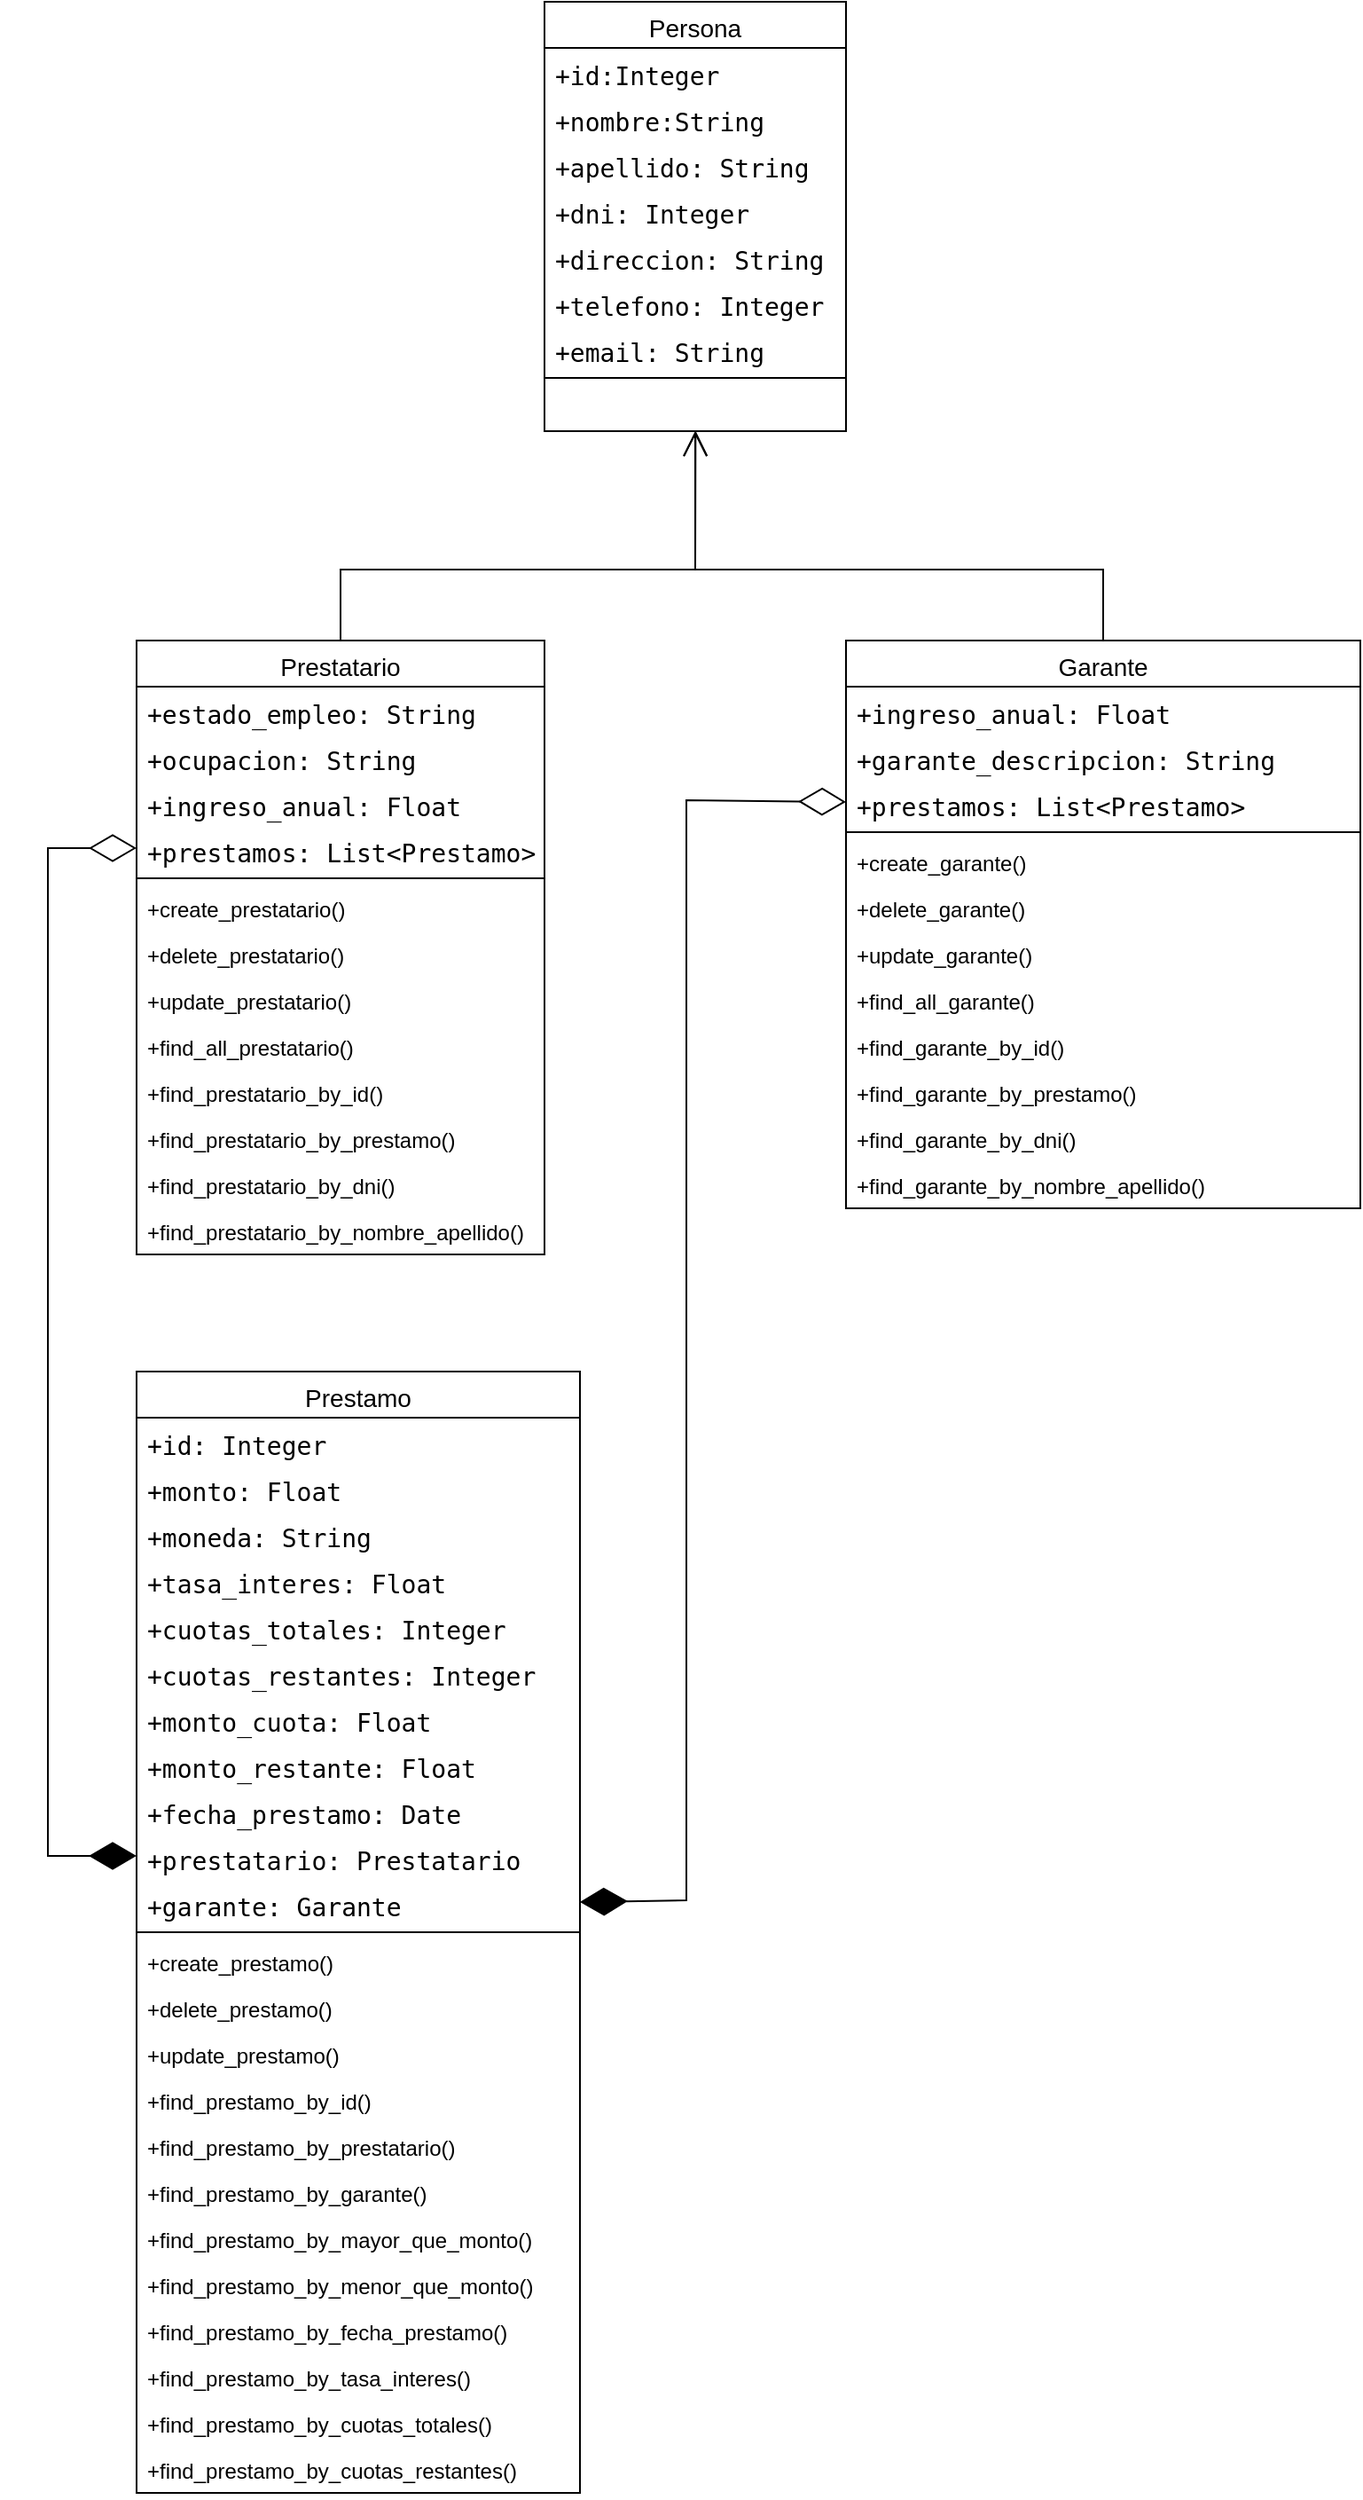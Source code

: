 <mxfile version="28.2.8">
  <diagram name="Página-1" id="eq5O2benbYsJIyQ5bTPj">
    <mxGraphModel dx="1426" dy="651" grid="1" gridSize="10" guides="1" tooltips="1" connect="1" arrows="1" fold="1" page="1" pageScale="1" pageWidth="827" pageHeight="1169" math="0" shadow="0">
      <root>
        <mxCell id="0" />
        <mxCell id="1" parent="0" />
        <mxCell id="gK1rPD-nus3bmqE_rHHB-1" value="&lt;span style=&quot;font-size: 14px; font-weight: 400;&quot;&gt;Persona&lt;/span&gt;" style="swimlane;fontStyle=1;align=center;verticalAlign=top;childLayout=stackLayout;horizontal=1;startSize=26;horizontalStack=0;resizeParent=1;resizeParentMax=0;resizeLast=0;collapsible=1;marginBottom=0;whiteSpace=wrap;html=1;" parent="1" vertex="1">
          <mxGeometry x="770" y="460" width="170" height="242" as="geometry" />
        </mxCell>
        <mxCell id="gK1rPD-nus3bmqE_rHHB-2" value="&lt;div style=&quot;font-family: &amp;quot;Droid Sans Mono&amp;quot;, &amp;quot;monospace&amp;quot;, monospace; font-size: 14px; line-height: 19px; white-space: pre;&quot;&gt;&lt;span&gt;&lt;font style=&quot;color: light-dark(rgb(0, 0, 0), rgb(255, 255, 255));&quot;&gt;+id:Integer&lt;/font&gt;&lt;/span&gt;&lt;/div&gt;" style="text;strokeColor=none;fillColor=none;align=left;verticalAlign=top;spacingLeft=4;spacingRight=4;overflow=hidden;rotatable=0;points=[[0,0.5],[1,0.5]];portConstraint=eastwest;whiteSpace=wrap;html=1;" parent="gK1rPD-nus3bmqE_rHHB-1" vertex="1">
          <mxGeometry y="26" width="170" height="26" as="geometry" />
        </mxCell>
        <mxCell id="gK1rPD-nus3bmqE_rHHB-3" value="&lt;div style=&quot;font-family: &amp;quot;Droid Sans Mono&amp;quot;, &amp;quot;monospace&amp;quot;, monospace; font-size: 14px; line-height: 19px; white-space: pre;&quot;&gt;&lt;span&gt;&lt;font style=&quot;color: light-dark(rgb(0, 0, 0), rgb(255, 255, 255));&quot;&gt;+nombre:String&lt;/font&gt;&lt;/span&gt;&lt;/div&gt;" style="text;strokeColor=none;fillColor=none;align=left;verticalAlign=top;spacingLeft=4;spacingRight=4;overflow=hidden;rotatable=0;points=[[0,0.5],[1,0.5]];portConstraint=eastwest;whiteSpace=wrap;html=1;" parent="gK1rPD-nus3bmqE_rHHB-1" vertex="1">
          <mxGeometry y="52" width="170" height="26" as="geometry" />
        </mxCell>
        <mxCell id="gK1rPD-nus3bmqE_rHHB-4" value="&lt;div style=&quot;font-family: &amp;quot;Droid Sans Mono&amp;quot;, &amp;quot;monospace&amp;quot;, monospace; font-size: 14px; line-height: 19px; white-space: pre;&quot;&gt;&lt;span&gt;&lt;font style=&quot;color: light-dark(rgb(0, 0, 0), rgb(255, 255, 255));&quot;&gt;+apellido: String&lt;/font&gt;&lt;/span&gt;&lt;/div&gt;" style="text;strokeColor=none;fillColor=none;align=left;verticalAlign=top;spacingLeft=4;spacingRight=4;overflow=hidden;rotatable=0;points=[[0,0.5],[1,0.5]];portConstraint=eastwest;whiteSpace=wrap;html=1;" parent="gK1rPD-nus3bmqE_rHHB-1" vertex="1">
          <mxGeometry y="78" width="170" height="26" as="geometry" />
        </mxCell>
        <mxCell id="gK1rPD-nus3bmqE_rHHB-5" value="&lt;div style=&quot;font-family: &amp;quot;Droid Sans Mono&amp;quot;, &amp;quot;monospace&amp;quot;, monospace; font-size: 14px; line-height: 19px; white-space: pre;&quot;&gt;&lt;span&gt;&lt;font style=&quot;color: light-dark(rgb(0, 0, 0), rgb(255, 255, 255));&quot;&gt;+dni: Integer&lt;/font&gt;&lt;/span&gt;&lt;/div&gt;" style="text;strokeColor=none;fillColor=none;align=left;verticalAlign=top;spacingLeft=4;spacingRight=4;overflow=hidden;rotatable=0;points=[[0,0.5],[1,0.5]];portConstraint=eastwest;whiteSpace=wrap;html=1;" parent="gK1rPD-nus3bmqE_rHHB-1" vertex="1">
          <mxGeometry y="104" width="170" height="26" as="geometry" />
        </mxCell>
        <mxCell id="gK1rPD-nus3bmqE_rHHB-6" value="&lt;div style=&quot;font-family: &amp;quot;Droid Sans Mono&amp;quot;, &amp;quot;monospace&amp;quot;, monospace; font-size: 14px; line-height: 19px; white-space: pre;&quot;&gt;&lt;span&gt;&lt;font style=&quot;color: light-dark(rgb(0, 0, 0), rgb(255, 255, 255));&quot;&gt;+direccion: String&lt;/font&gt;&lt;/span&gt;&lt;/div&gt;" style="text;strokeColor=none;fillColor=none;align=left;verticalAlign=top;spacingLeft=4;spacingRight=4;overflow=hidden;rotatable=0;points=[[0,0.5],[1,0.5]];portConstraint=eastwest;whiteSpace=wrap;html=1;" parent="gK1rPD-nus3bmqE_rHHB-1" vertex="1">
          <mxGeometry y="130" width="170" height="26" as="geometry" />
        </mxCell>
        <mxCell id="gK1rPD-nus3bmqE_rHHB-7" value="&lt;div style=&quot;font-family: &amp;quot;Droid Sans Mono&amp;quot;, &amp;quot;monospace&amp;quot;, monospace; font-size: 14px; line-height: 19px; white-space: pre;&quot;&gt;&lt;span&gt;&lt;font style=&quot;color: light-dark(rgb(0, 0, 0), rgb(255, 255, 255));&quot;&gt;+telefono: Integer&lt;/font&gt;&lt;/span&gt;&lt;/div&gt;" style="text;strokeColor=none;fillColor=none;align=left;verticalAlign=top;spacingLeft=4;spacingRight=4;overflow=hidden;rotatable=0;points=[[0,0.5],[1,0.5]];portConstraint=eastwest;whiteSpace=wrap;html=1;" parent="gK1rPD-nus3bmqE_rHHB-1" vertex="1">
          <mxGeometry y="156" width="170" height="26" as="geometry" />
        </mxCell>
        <mxCell id="gK1rPD-nus3bmqE_rHHB-8" value="&lt;div style=&quot;font-family: &amp;quot;Droid Sans Mono&amp;quot;, &amp;quot;monospace&amp;quot;, monospace; font-size: 14px; line-height: 19px; white-space: pre;&quot;&gt;&lt;span&gt;&lt;font style=&quot;color: light-dark(rgb(0, 0, 0), rgb(255, 255, 255));&quot;&gt;+email: String&lt;/font&gt;&lt;/span&gt;&lt;/div&gt;" style="text;strokeColor=none;fillColor=none;align=left;verticalAlign=top;spacingLeft=4;spacingRight=4;overflow=hidden;rotatable=0;points=[[0,0.5],[1,0.5]];portConstraint=eastwest;whiteSpace=wrap;html=1;" parent="gK1rPD-nus3bmqE_rHHB-1" vertex="1">
          <mxGeometry y="182" width="170" height="26" as="geometry" />
        </mxCell>
        <mxCell id="gK1rPD-nus3bmqE_rHHB-9" value="" style="line;strokeWidth=1;fillColor=none;align=left;verticalAlign=middle;spacingTop=-1;spacingLeft=3;spacingRight=3;rotatable=0;labelPosition=right;points=[];portConstraint=eastwest;strokeColor=inherit;" parent="gK1rPD-nus3bmqE_rHHB-1" vertex="1">
          <mxGeometry y="208" width="170" height="8" as="geometry" />
        </mxCell>
        <mxCell id="gK1rPD-nus3bmqE_rHHB-10" value="&amp;nbsp;" style="text;strokeColor=none;fillColor=none;align=left;verticalAlign=top;spacingLeft=4;spacingRight=4;overflow=hidden;rotatable=0;points=[[0,0.5],[1,0.5]];portConstraint=eastwest;whiteSpace=wrap;html=1;" parent="gK1rPD-nus3bmqE_rHHB-1" vertex="1">
          <mxGeometry y="216" width="170" height="26" as="geometry" />
        </mxCell>
        <mxCell id="gK1rPD-nus3bmqE_rHHB-11" value="&lt;span style=&quot;font-size: 14px; font-weight: 400;&quot;&gt;Garante&lt;/span&gt;" style="swimlane;fontStyle=1;align=center;verticalAlign=top;childLayout=stackLayout;horizontal=1;startSize=26;horizontalStack=0;resizeParent=1;resizeParentMax=0;resizeLast=0;collapsible=1;marginBottom=0;whiteSpace=wrap;html=1;" parent="1" vertex="1">
          <mxGeometry x="940" y="820" width="290" height="320" as="geometry" />
        </mxCell>
        <mxCell id="gK1rPD-nus3bmqE_rHHB-13" value="&lt;div style=&quot;font-family: &amp;quot;Droid Sans Mono&amp;quot;, &amp;quot;monospace&amp;quot;, monospace; font-size: 14px; line-height: 19px; white-space: pre;&quot;&gt;&lt;span&gt;&lt;font style=&quot;color: light-dark(rgb(0, 0, 0), rgb(255, 255, 255));&quot;&gt;+ingreso_anual: Float&lt;/font&gt;&lt;/span&gt;&lt;/div&gt;" style="text;strokeColor=none;fillColor=none;align=left;verticalAlign=top;spacingLeft=4;spacingRight=4;overflow=hidden;rotatable=0;points=[[0,0.5],[1,0.5]];portConstraint=eastwest;whiteSpace=wrap;html=1;" parent="gK1rPD-nus3bmqE_rHHB-11" vertex="1">
          <mxGeometry y="26" width="290" height="26" as="geometry" />
        </mxCell>
        <mxCell id="gK1rPD-nus3bmqE_rHHB-14" value="&lt;div style=&quot;font-family: &amp;quot;Droid Sans Mono&amp;quot;, &amp;quot;monospace&amp;quot;, monospace; font-size: 14px; line-height: 19px; white-space: pre;&quot;&gt;&lt;span&gt;&lt;font style=&quot;color: light-dark(rgb(0, 0, 0), rgb(255, 255, 255));&quot;&gt;+garante_descripcion: String&lt;/font&gt;&lt;/span&gt;&lt;/div&gt;" style="text;strokeColor=none;fillColor=none;align=left;verticalAlign=top;spacingLeft=4;spacingRight=4;overflow=hidden;rotatable=0;points=[[0,0.5],[1,0.5]];portConstraint=eastwest;whiteSpace=wrap;html=1;" parent="gK1rPD-nus3bmqE_rHHB-11" vertex="1">
          <mxGeometry y="52" width="290" height="26" as="geometry" />
        </mxCell>
        <mxCell id="gK1rPD-nus3bmqE_rHHB-16" value="&lt;div style=&quot;font-family: &amp;quot;Droid Sans Mono&amp;quot;, &amp;quot;monospace&amp;quot;, monospace; font-size: 14px; line-height: 19px; white-space: pre;&quot;&gt;&lt;span&gt;&lt;font style=&quot;color: light-dark(rgb(0, 0, 0), rgb(255, 255, 255));&quot;&gt;+prestamos: List&amp;lt;Prestamo&amp;gt;&lt;/font&gt;&lt;/span&gt;&lt;/div&gt;" style="text;strokeColor=none;fillColor=none;align=left;verticalAlign=top;spacingLeft=4;spacingRight=4;overflow=hidden;rotatable=0;points=[[0,0.5],[1,0.5]];portConstraint=eastwest;whiteSpace=wrap;html=1;" parent="gK1rPD-nus3bmqE_rHHB-11" vertex="1">
          <mxGeometry y="78" width="290" height="26" as="geometry" />
        </mxCell>
        <mxCell id="gK1rPD-nus3bmqE_rHHB-17" value="" style="line;strokeWidth=1;fillColor=none;align=left;verticalAlign=middle;spacingTop=-1;spacingLeft=3;spacingRight=3;rotatable=0;labelPosition=right;points=[];portConstraint=eastwest;strokeColor=inherit;" parent="gK1rPD-nus3bmqE_rHHB-11" vertex="1">
          <mxGeometry y="104" width="290" height="8" as="geometry" />
        </mxCell>
        <mxCell id="gK1rPD-nus3bmqE_rHHB-18" value="+create_garante()&lt;span style=&quot;color: rgba(0, 0, 0, 0); font-family: monospace; font-size: 0px; text-wrap-mode: nowrap;&quot;&gt;%3CmxGraphModel%3E%3Croot%3E%3CmxCell%20id%3D%220%22%2F%3E%3CmxCell%20id%3D%221%22%20parent%3D%220%22%2F%3E%3CmxCell%20id%3D%222%22%20value%3D%22%2B%20method(type)%3A%20type%22%20style%3D%22text%3BstrokeColor%3Dnone%3BfillColor%3Dnone%3Balign%3Dleft%3BverticalAlign%3Dtop%3BspacingLeft%3D4%3BspacingRight%3D4%3Boverflow%3Dhidden%3Brotatable%3D0%3Bpoints%3D%5B%5B0%2C0.5%5D%2C%5B1%2C0.5%5D%5D%3BportConstraint%3Deastwest%3BwhiteSpace%3Dwrap%3Bhtml%3D1%3B%22%20vertex%3D%221%22%20parent%3D%221%22%3E%3CmxGeometry%20x%3D%22400%22%20y%3D%22362%22%20width%3D%22160%22%20height%3D%2226%22%20as%3D%22geometry%22%2F%3E%3C%2FmxCell%3E%3C%2Froot%3E%3C%2FmxGraphModel%3E&lt;/span&gt;" style="text;strokeColor=none;fillColor=none;align=left;verticalAlign=top;spacingLeft=4;spacingRight=4;overflow=hidden;rotatable=0;points=[[0,0.5],[1,0.5]];portConstraint=eastwest;whiteSpace=wrap;html=1;" parent="gK1rPD-nus3bmqE_rHHB-11" vertex="1">
          <mxGeometry y="112" width="290" height="26" as="geometry" />
        </mxCell>
        <mxCell id="gK1rPD-nus3bmqE_rHHB-19" value="+delete_garante()" style="text;strokeColor=none;fillColor=none;align=left;verticalAlign=top;spacingLeft=4;spacingRight=4;overflow=hidden;rotatable=0;points=[[0,0.5],[1,0.5]];portConstraint=eastwest;whiteSpace=wrap;html=1;" parent="gK1rPD-nus3bmqE_rHHB-11" vertex="1">
          <mxGeometry y="138" width="290" height="26" as="geometry" />
        </mxCell>
        <mxCell id="gK1rPD-nus3bmqE_rHHB-20" value="+update_garante()" style="text;strokeColor=none;fillColor=none;align=left;verticalAlign=top;spacingLeft=4;spacingRight=4;overflow=hidden;rotatable=0;points=[[0,0.5],[1,0.5]];portConstraint=eastwest;whiteSpace=wrap;html=1;" parent="gK1rPD-nus3bmqE_rHHB-11" vertex="1">
          <mxGeometry y="164" width="290" height="26" as="geometry" />
        </mxCell>
        <mxCell id="gK1rPD-nus3bmqE_rHHB-21" value="+find_all_garante()" style="text;strokeColor=none;fillColor=none;align=left;verticalAlign=top;spacingLeft=4;spacingRight=4;overflow=hidden;rotatable=0;points=[[0,0.5],[1,0.5]];portConstraint=eastwest;whiteSpace=wrap;html=1;" parent="gK1rPD-nus3bmqE_rHHB-11" vertex="1">
          <mxGeometry y="190" width="290" height="26" as="geometry" />
        </mxCell>
        <mxCell id="gK1rPD-nus3bmqE_rHHB-22" value="+find_garante_by_id()" style="text;strokeColor=none;fillColor=none;align=left;verticalAlign=top;spacingLeft=4;spacingRight=4;overflow=hidden;rotatable=0;points=[[0,0.5],[1,0.5]];portConstraint=eastwest;whiteSpace=wrap;html=1;" parent="gK1rPD-nus3bmqE_rHHB-11" vertex="1">
          <mxGeometry y="216" width="290" height="26" as="geometry" />
        </mxCell>
        <mxCell id="gK1rPD-nus3bmqE_rHHB-23" value="+find_garante_by_prestamo()" style="text;strokeColor=none;fillColor=none;align=left;verticalAlign=top;spacingLeft=4;spacingRight=4;overflow=hidden;rotatable=0;points=[[0,0.5],[1,0.5]];portConstraint=eastwest;whiteSpace=wrap;html=1;" parent="gK1rPD-nus3bmqE_rHHB-11" vertex="1">
          <mxGeometry y="242" width="290" height="26" as="geometry" />
        </mxCell>
        <mxCell id="gK1rPD-nus3bmqE_rHHB-24" value="+find_garante_by_dni()" style="text;strokeColor=none;fillColor=none;align=left;verticalAlign=top;spacingLeft=4;spacingRight=4;overflow=hidden;rotatable=0;points=[[0,0.5],[1,0.5]];portConstraint=eastwest;whiteSpace=wrap;html=1;" parent="gK1rPD-nus3bmqE_rHHB-11" vertex="1">
          <mxGeometry y="268" width="290" height="26" as="geometry" />
        </mxCell>
        <mxCell id="gK1rPD-nus3bmqE_rHHB-25" value="+find_garante_by_nombre_apellido()" style="text;strokeColor=none;fillColor=none;align=left;verticalAlign=top;spacingLeft=4;spacingRight=4;overflow=hidden;rotatable=0;points=[[0,0.5],[1,0.5]];portConstraint=eastwest;whiteSpace=wrap;html=1;" parent="gK1rPD-nus3bmqE_rHHB-11" vertex="1">
          <mxGeometry y="294" width="290" height="26" as="geometry" />
        </mxCell>
        <mxCell id="gK1rPD-nus3bmqE_rHHB-26" value="&lt;span style=&quot;font-size: 14px; font-weight: 400;&quot;&gt;Prestatario&lt;/span&gt;" style="swimlane;fontStyle=1;align=center;verticalAlign=top;childLayout=stackLayout;horizontal=1;startSize=26;horizontalStack=0;resizeParent=1;resizeParentMax=0;resizeLast=0;collapsible=1;marginBottom=0;whiteSpace=wrap;html=1;" parent="1" vertex="1">
          <mxGeometry x="540" y="820" width="230" height="346" as="geometry" />
        </mxCell>
        <mxCell id="gK1rPD-nus3bmqE_rHHB-27" value="&lt;div style=&quot;line-height: 19px;&quot;&gt;&lt;div style=&quot;&quot;&gt;&lt;font face=&quot;Droid Sans Mono, monospace, monospace&quot;&gt;&lt;span style=&quot;font-size: 14px; white-space: pre;&quot;&gt;+estado_empleo: String&lt;/span&gt;&lt;/font&gt;&lt;/div&gt;&lt;/div&gt;" style="text;strokeColor=none;fillColor=none;align=left;verticalAlign=top;spacingLeft=4;spacingRight=4;overflow=hidden;rotatable=0;points=[[0,0.5],[1,0.5]];portConstraint=eastwest;whiteSpace=wrap;html=1;" parent="gK1rPD-nus3bmqE_rHHB-26" vertex="1">
          <mxGeometry y="26" width="230" height="26" as="geometry" />
        </mxCell>
        <mxCell id="gK1rPD-nus3bmqE_rHHB-28" value="&lt;div style=&quot;font-family: &amp;quot;Droid Sans Mono&amp;quot;, &amp;quot;monospace&amp;quot;, monospace; font-size: 14px; line-height: 19px; white-space: pre;&quot;&gt;&lt;span&gt;&lt;font style=&quot;color: light-dark(rgb(0, 0, 0), rgb(255, 255, 255));&quot;&gt;+ocupacion: String&lt;/font&gt;&lt;/span&gt;&lt;/div&gt;" style="text;strokeColor=none;fillColor=none;align=left;verticalAlign=top;spacingLeft=4;spacingRight=4;overflow=hidden;rotatable=0;points=[[0,0.5],[1,0.5]];portConstraint=eastwest;whiteSpace=wrap;html=1;" parent="gK1rPD-nus3bmqE_rHHB-26" vertex="1">
          <mxGeometry y="52" width="230" height="26" as="geometry" />
        </mxCell>
        <mxCell id="gK1rPD-nus3bmqE_rHHB-29" value="&lt;div style=&quot;font-family: &amp;quot;Droid Sans Mono&amp;quot;, &amp;quot;monospace&amp;quot;, monospace; font-size: 14px; line-height: 19px; white-space: pre;&quot;&gt;&lt;span&gt;&lt;font style=&quot;color: light-dark(rgb(0, 0, 0), rgb(255, 255, 255));&quot;&gt;+ingreso_anual: Float&lt;/font&gt;&lt;/span&gt;&lt;/div&gt;" style="text;strokeColor=none;fillColor=none;align=left;verticalAlign=top;spacingLeft=4;spacingRight=4;overflow=hidden;rotatable=0;points=[[0,0.5],[1,0.5]];portConstraint=eastwest;whiteSpace=wrap;html=1;" parent="gK1rPD-nus3bmqE_rHHB-26" vertex="1">
          <mxGeometry y="78" width="230" height="26" as="geometry" />
        </mxCell>
        <mxCell id="gK1rPD-nus3bmqE_rHHB-30" value="&lt;div style=&quot;font-family: &amp;quot;Droid Sans Mono&amp;quot;, &amp;quot;monospace&amp;quot;, monospace; font-size: 14px; line-height: 19px; white-space: pre;&quot;&gt;&lt;span&gt;&lt;font style=&quot;color: light-dark(rgb(0, 0, 0), rgb(255, 255, 255));&quot;&gt;+prestamos: List&amp;lt;Prestamo&amp;gt;&lt;/font&gt;&lt;/span&gt;&lt;/div&gt;" style="text;strokeColor=none;fillColor=none;align=left;verticalAlign=top;spacingLeft=4;spacingRight=4;overflow=hidden;rotatable=0;points=[[0,0.5],[1,0.5]];portConstraint=eastwest;whiteSpace=wrap;html=1;" parent="gK1rPD-nus3bmqE_rHHB-26" vertex="1">
          <mxGeometry y="104" width="230" height="26" as="geometry" />
        </mxCell>
        <mxCell id="gK1rPD-nus3bmqE_rHHB-31" value="" style="line;strokeWidth=1;fillColor=none;align=left;verticalAlign=middle;spacingTop=-1;spacingLeft=3;spacingRight=3;rotatable=0;labelPosition=right;points=[];portConstraint=eastwest;strokeColor=inherit;" parent="gK1rPD-nus3bmqE_rHHB-26" vertex="1">
          <mxGeometry y="130" width="230" height="8" as="geometry" />
        </mxCell>
        <mxCell id="gK1rPD-nus3bmqE_rHHB-32" value="+create_prestatario()&lt;span style=&quot;color: rgba(0, 0, 0, 0); font-family: monospace; font-size: 0px; text-wrap-mode: nowrap;&quot;&gt;%3CmxGraphModel%3E%3Croot%3E%3CmxCell%20id%3D%220%22%2F%3E%3CmxCell%20id%3D%221%22%20parent%3D%220%22%2F%3E%3CmxCell%20id%3D%222%22%20value%3D%22%2B%20method(type)%3A%20type%22%20style%3D%22text%3BstrokeColor%3Dnone%3BfillColor%3Dnone%3Balign%3Dleft%3BverticalAlign%3Dtop%3BspacingLeft%3D4%3BspacingRight%3D4%3Boverflow%3Dhidden%3Brotatable%3D0%3Bpoints%3D%5B%5B0%2C0.5%5D%2C%5B1%2C0.5%5D%5D%3BportConstraint%3Deastwest%3BwhiteSpace%3Dwrap%3Bhtml%3D1%3B%22%20vertex%3D%221%22%20parent%3D%221%22%3E%3CmxGeometry%20x%3D%22400%22%20y%3D%22362%22%20width%3D%22160%22%20height%3D%2226%22%20as%3D%22geometry%22%2F%3E%3C%2FmxCell%3E%3C%2Froot%3E%3C%2FmxGraphModel%3E&lt;/span&gt;" style="text;strokeColor=none;fillColor=none;align=left;verticalAlign=top;spacingLeft=4;spacingRight=4;overflow=hidden;rotatable=0;points=[[0,0.5],[1,0.5]];portConstraint=eastwest;whiteSpace=wrap;html=1;" parent="gK1rPD-nus3bmqE_rHHB-26" vertex="1">
          <mxGeometry y="138" width="230" height="26" as="geometry" />
        </mxCell>
        <mxCell id="gK1rPD-nus3bmqE_rHHB-33" value="+delete_prestatario()" style="text;strokeColor=none;fillColor=none;align=left;verticalAlign=top;spacingLeft=4;spacingRight=4;overflow=hidden;rotatable=0;points=[[0,0.5],[1,0.5]];portConstraint=eastwest;whiteSpace=wrap;html=1;" parent="gK1rPD-nus3bmqE_rHHB-26" vertex="1">
          <mxGeometry y="164" width="230" height="26" as="geometry" />
        </mxCell>
        <mxCell id="gK1rPD-nus3bmqE_rHHB-34" value="+update_prestatario()" style="text;strokeColor=none;fillColor=none;align=left;verticalAlign=top;spacingLeft=4;spacingRight=4;overflow=hidden;rotatable=0;points=[[0,0.5],[1,0.5]];portConstraint=eastwest;whiteSpace=wrap;html=1;" parent="gK1rPD-nus3bmqE_rHHB-26" vertex="1">
          <mxGeometry y="190" width="230" height="26" as="geometry" />
        </mxCell>
        <mxCell id="gK1rPD-nus3bmqE_rHHB-35" value="+find_all_prestatario()" style="text;strokeColor=none;fillColor=none;align=left;verticalAlign=top;spacingLeft=4;spacingRight=4;overflow=hidden;rotatable=0;points=[[0,0.5],[1,0.5]];portConstraint=eastwest;whiteSpace=wrap;html=1;" parent="gK1rPD-nus3bmqE_rHHB-26" vertex="1">
          <mxGeometry y="216" width="230" height="26" as="geometry" />
        </mxCell>
        <mxCell id="gK1rPD-nus3bmqE_rHHB-36" value="+find_prestatario_by_id()" style="text;strokeColor=none;fillColor=none;align=left;verticalAlign=top;spacingLeft=4;spacingRight=4;overflow=hidden;rotatable=0;points=[[0,0.5],[1,0.5]];portConstraint=eastwest;whiteSpace=wrap;html=1;" parent="gK1rPD-nus3bmqE_rHHB-26" vertex="1">
          <mxGeometry y="242" width="230" height="26" as="geometry" />
        </mxCell>
        <mxCell id="gK1rPD-nus3bmqE_rHHB-37" value="+find_prestatario_by_prestamo()" style="text;strokeColor=none;fillColor=none;align=left;verticalAlign=top;spacingLeft=4;spacingRight=4;overflow=hidden;rotatable=0;points=[[0,0.5],[1,0.5]];portConstraint=eastwest;whiteSpace=wrap;html=1;" parent="gK1rPD-nus3bmqE_rHHB-26" vertex="1">
          <mxGeometry y="268" width="230" height="26" as="geometry" />
        </mxCell>
        <mxCell id="gK1rPD-nus3bmqE_rHHB-38" value="+find_prestatario_by_dni()" style="text;strokeColor=none;fillColor=none;align=left;verticalAlign=top;spacingLeft=4;spacingRight=4;overflow=hidden;rotatable=0;points=[[0,0.5],[1,0.5]];portConstraint=eastwest;whiteSpace=wrap;html=1;" parent="gK1rPD-nus3bmqE_rHHB-26" vertex="1">
          <mxGeometry y="294" width="230" height="26" as="geometry" />
        </mxCell>
        <mxCell id="gK1rPD-nus3bmqE_rHHB-39" value="+find_prestatario_by_nombre_apellido()" style="text;strokeColor=none;fillColor=none;align=left;verticalAlign=top;spacingLeft=4;spacingRight=4;overflow=hidden;rotatable=0;points=[[0,0.5],[1,0.5]];portConstraint=eastwest;whiteSpace=wrap;html=1;" parent="gK1rPD-nus3bmqE_rHHB-26" vertex="1">
          <mxGeometry y="320" width="230" height="26" as="geometry" />
        </mxCell>
        <mxCell id="gK1rPD-nus3bmqE_rHHB-40" value="&lt;span style=&quot;font-size: 14px; font-weight: 400;&quot;&gt;Prestamo&lt;/span&gt;" style="swimlane;fontStyle=1;align=center;verticalAlign=top;childLayout=stackLayout;horizontal=1;startSize=26;horizontalStack=0;resizeParent=1;resizeParentMax=0;resizeLast=0;collapsible=1;marginBottom=0;whiteSpace=wrap;html=1;" parent="1" vertex="1">
          <mxGeometry x="540" y="1232" width="250" height="632" as="geometry" />
        </mxCell>
        <mxCell id="gK1rPD-nus3bmqE_rHHB-41" value="&lt;div style=&quot;font-family: &amp;quot;Droid Sans Mono&amp;quot;, &amp;quot;monospace&amp;quot;, monospace; font-size: 14px; line-height: 19px; white-space: pre;&quot;&gt;&lt;span&gt;&lt;font style=&quot;color: light-dark(rgb(0, 0, 0), rgb(255, 255, 255));&quot;&gt;+id: Integer&lt;/font&gt;&lt;/span&gt;&lt;/div&gt;" style="text;strokeColor=none;fillColor=none;align=left;verticalAlign=top;spacingLeft=4;spacingRight=4;overflow=hidden;rotatable=0;points=[[0,0.5],[1,0.5]];portConstraint=eastwest;whiteSpace=wrap;html=1;" parent="gK1rPD-nus3bmqE_rHHB-40" vertex="1">
          <mxGeometry y="26" width="250" height="26" as="geometry" />
        </mxCell>
        <mxCell id="gK1rPD-nus3bmqE_rHHB-42" value="&lt;div style=&quot;line-height: 19px;&quot;&gt;&lt;div style=&quot;&quot;&gt;&lt;font face=&quot;Droid Sans Mono, monospace, monospace&quot;&gt;&lt;span style=&quot;font-size: 14px; white-space: pre;&quot;&gt;+monto: Float&lt;/span&gt;&lt;/font&gt;&lt;/div&gt;&lt;/div&gt;" style="text;strokeColor=none;fillColor=none;align=left;verticalAlign=top;spacingLeft=4;spacingRight=4;overflow=hidden;rotatable=0;points=[[0,0.5],[1,0.5]];portConstraint=eastwest;whiteSpace=wrap;html=1;" parent="gK1rPD-nus3bmqE_rHHB-40" vertex="1">
          <mxGeometry y="52" width="250" height="26" as="geometry" />
        </mxCell>
        <mxCell id="gK1rPD-nus3bmqE_rHHB-43" value="&lt;div style=&quot;font-family: &amp;quot;Droid Sans Mono&amp;quot;, &amp;quot;monospace&amp;quot;, monospace; font-size: 14px; line-height: 19px; white-space: pre;&quot;&gt;&lt;span&gt;&lt;font style=&quot;color: light-dark(rgb(0, 0, 0), rgb(255, 255, 255));&quot;&gt;+moneda: String&lt;/font&gt;&lt;/span&gt;&lt;/div&gt;" style="text;strokeColor=none;fillColor=none;align=left;verticalAlign=top;spacingLeft=4;spacingRight=4;overflow=hidden;rotatable=0;points=[[0,0.5],[1,0.5]];portConstraint=eastwest;whiteSpace=wrap;html=1;" parent="gK1rPD-nus3bmqE_rHHB-40" vertex="1">
          <mxGeometry y="78" width="250" height="26" as="geometry" />
        </mxCell>
        <mxCell id="gK1rPD-nus3bmqE_rHHB-44" value="&lt;div style=&quot;font-family: &amp;quot;Droid Sans Mono&amp;quot;, &amp;quot;monospace&amp;quot;, monospace; font-size: 14px; line-height: 19px; white-space: pre;&quot;&gt;&lt;span&gt;&lt;font style=&quot;color: light-dark(rgb(0, 0, 0), rgb(255, 255, 255));&quot;&gt;+tasa_interes: Float&lt;/font&gt;&lt;/span&gt;&lt;/div&gt;" style="text;strokeColor=none;fillColor=none;align=left;verticalAlign=top;spacingLeft=4;spacingRight=4;overflow=hidden;rotatable=0;points=[[0,0.5],[1,0.5]];portConstraint=eastwest;whiteSpace=wrap;html=1;" parent="gK1rPD-nus3bmqE_rHHB-40" vertex="1">
          <mxGeometry y="104" width="250" height="26" as="geometry" />
        </mxCell>
        <mxCell id="gK1rPD-nus3bmqE_rHHB-45" value="&lt;div style=&quot;font-family: &amp;quot;Droid Sans Mono&amp;quot;, &amp;quot;monospace&amp;quot;, monospace; font-size: 14px; line-height: 19px; white-space: pre;&quot;&gt;&lt;span&gt;&lt;font style=&quot;color: light-dark(rgb(0, 0, 0), rgb(255, 255, 255));&quot;&gt;+cuotas_totales: Integer&lt;/font&gt;&lt;/span&gt;&lt;/div&gt;" style="text;strokeColor=none;fillColor=none;align=left;verticalAlign=top;spacingLeft=4;spacingRight=4;overflow=hidden;rotatable=0;points=[[0,0.5],[1,0.5]];portConstraint=eastwest;whiteSpace=wrap;html=1;" parent="gK1rPD-nus3bmqE_rHHB-40" vertex="1">
          <mxGeometry y="130" width="250" height="26" as="geometry" />
        </mxCell>
        <mxCell id="gK1rPD-nus3bmqE_rHHB-46" value="&lt;div style=&quot;font-family: &amp;quot;Droid Sans Mono&amp;quot;, &amp;quot;monospace&amp;quot;, monospace; font-size: 14px; line-height: 19px; white-space: pre;&quot;&gt;&lt;span&gt;&lt;font style=&quot;color: light-dark(rgb(0, 0, 0), rgb(255, 255, 255));&quot;&gt;+cuotas_restantes: Integer&lt;/font&gt;&lt;/span&gt;&lt;/div&gt;" style="text;strokeColor=none;fillColor=none;align=left;verticalAlign=top;spacingLeft=4;spacingRight=4;overflow=hidden;rotatable=0;points=[[0,0.5],[1,0.5]];portConstraint=eastwest;whiteSpace=wrap;html=1;" parent="gK1rPD-nus3bmqE_rHHB-40" vertex="1">
          <mxGeometry y="156" width="250" height="26" as="geometry" />
        </mxCell>
        <mxCell id="gK1rPD-nus3bmqE_rHHB-47" value="&lt;div style=&quot;font-family: &amp;quot;Droid Sans Mono&amp;quot;, &amp;quot;monospace&amp;quot;, monospace; font-size: 14px; line-height: 19px; white-space: pre;&quot;&gt;&lt;span&gt;&lt;font style=&quot;color: light-dark(rgb(0, 0, 0), rgb(255, 255, 255));&quot;&gt;+monto_cuota: Float&lt;/font&gt;&lt;/span&gt;&lt;/div&gt;" style="text;strokeColor=none;fillColor=none;align=left;verticalAlign=top;spacingLeft=4;spacingRight=4;overflow=hidden;rotatable=0;points=[[0,0.5],[1,0.5]];portConstraint=eastwest;whiteSpace=wrap;html=1;" parent="gK1rPD-nus3bmqE_rHHB-40" vertex="1">
          <mxGeometry y="182" width="250" height="26" as="geometry" />
        </mxCell>
        <mxCell id="gK1rPD-nus3bmqE_rHHB-48" value="&lt;div style=&quot;font-family: &amp;quot;Droid Sans Mono&amp;quot;, &amp;quot;monospace&amp;quot;, monospace; font-size: 14px; line-height: 19px; white-space: pre;&quot;&gt;&lt;span&gt;&lt;font style=&quot;color: light-dark(rgb(0, 0, 0), rgb(255, 255, 255));&quot;&gt;+monto_restante: Float&lt;/font&gt;&lt;/span&gt;&lt;/div&gt;" style="text;strokeColor=none;fillColor=none;align=left;verticalAlign=top;spacingLeft=4;spacingRight=4;overflow=hidden;rotatable=0;points=[[0,0.5],[1,0.5]];portConstraint=eastwest;whiteSpace=wrap;html=1;" parent="gK1rPD-nus3bmqE_rHHB-40" vertex="1">
          <mxGeometry y="208" width="250" height="26" as="geometry" />
        </mxCell>
        <mxCell id="gK1rPD-nus3bmqE_rHHB-49" value="&lt;div style=&quot;font-family: &amp;quot;Droid Sans Mono&amp;quot;, &amp;quot;monospace&amp;quot;, monospace; font-size: 14px; line-height: 19px; white-space: pre;&quot;&gt;&lt;span&gt;&lt;font style=&quot;color: light-dark(rgb(0, 0, 0), rgb(255, 255, 255));&quot;&gt;+fecha_prestamo: Date&lt;/font&gt;&lt;/span&gt;&lt;/div&gt;" style="text;strokeColor=none;fillColor=none;align=left;verticalAlign=top;spacingLeft=4;spacingRight=4;overflow=hidden;rotatable=0;points=[[0,0.5],[1,0.5]];portConstraint=eastwest;whiteSpace=wrap;html=1;" parent="gK1rPD-nus3bmqE_rHHB-40" vertex="1">
          <mxGeometry y="234" width="250" height="26" as="geometry" />
        </mxCell>
        <mxCell id="gK1rPD-nus3bmqE_rHHB-50" value="&lt;div style=&quot;font-family: &amp;quot;Droid Sans Mono&amp;quot;, &amp;quot;monospace&amp;quot;, monospace; font-size: 14px; line-height: 19px; white-space: pre;&quot;&gt;&lt;span&gt;&lt;font style=&quot;color: light-dark(rgb(0, 0, 0), rgb(255, 255, 255));&quot;&gt;+prestatario: Prestatario&lt;/font&gt;&lt;/span&gt;&lt;/div&gt;" style="text;strokeColor=none;fillColor=none;align=left;verticalAlign=top;spacingLeft=4;spacingRight=4;overflow=hidden;rotatable=0;points=[[0,0.5],[1,0.5]];portConstraint=eastwest;whiteSpace=wrap;html=1;" parent="gK1rPD-nus3bmqE_rHHB-40" vertex="1">
          <mxGeometry y="260" width="250" height="26" as="geometry" />
        </mxCell>
        <mxCell id="gK1rPD-nus3bmqE_rHHB-51" value="&lt;div style=&quot;font-family: &amp;quot;Droid Sans Mono&amp;quot;, &amp;quot;monospace&amp;quot;, monospace; font-size: 14px; line-height: 19px; white-space: pre;&quot;&gt;&lt;span&gt;&lt;font style=&quot;color: light-dark(rgb(0, 0, 0), rgb(255, 255, 255));&quot;&gt;+garante: Garante&lt;/font&gt;&lt;/span&gt;&lt;/div&gt;" style="text;strokeColor=none;fillColor=none;align=left;verticalAlign=top;spacingLeft=4;spacingRight=4;overflow=hidden;rotatable=0;points=[[0,0.5],[1,0.5]];portConstraint=eastwest;whiteSpace=wrap;html=1;" parent="gK1rPD-nus3bmqE_rHHB-40" vertex="1">
          <mxGeometry y="286" width="250" height="26" as="geometry" />
        </mxCell>
        <mxCell id="gK1rPD-nus3bmqE_rHHB-52" value="" style="line;strokeWidth=1;fillColor=none;align=left;verticalAlign=middle;spacingTop=-1;spacingLeft=3;spacingRight=3;rotatable=0;labelPosition=right;points=[];portConstraint=eastwest;strokeColor=inherit;" parent="gK1rPD-nus3bmqE_rHHB-40" vertex="1">
          <mxGeometry y="312" width="250" height="8" as="geometry" />
        </mxCell>
        <mxCell id="gK1rPD-nus3bmqE_rHHB-53" value="+create_prestamo()&lt;span style=&quot;color: rgba(0, 0, 0, 0); font-family: monospace; font-size: 0px; text-wrap-mode: nowrap;&quot;&gt;%3CmxGraphModel%3E%3Croot%3E%3CmxCell%20id%3D%220%22%2F%3E%3CmxCell%20id%3D%221%22%20parent%3D%220%22%2F%3E%3CmxCell%20id%3D%222%22%20value%3D%22%2B%20method(type)%3A%20type%22%20style%3D%22text%3BstrokeColor%3Dnone%3BfillColor%3Dnone%3Balign%3Dleft%3BverticalAlign%3Dtop%3BspacingLeft%3D4%3BspacingRight%3D4%3Boverflow%3Dhidden%3Brotatable%3D0%3Bpoints%3D%5B%5B0%2C0.5%5D%2C%5B1%2C0.5%5D%5D%3BportConstraint%3Deastwest%3BwhiteSpace%3Dwrap%3Bhtml%3D1%3B%22%20vertex%3D%221%22%20parent%3D%221%22%3E%3CmxGeometry%20x%3D%22400%22%20y%3D%22362%22%20width%3D%22160%22%20height%3D%2226%22%20as%3D%22geometry%22%2F%3E%3C%2FmxCell%3E%3C%2Froot%3E%3C%2FmxGraphModel%3E&lt;/span&gt;" style="text;strokeColor=none;fillColor=none;align=left;verticalAlign=top;spacingLeft=4;spacingRight=4;overflow=hidden;rotatable=0;points=[[0,0.5],[1,0.5]];portConstraint=eastwest;whiteSpace=wrap;html=1;" parent="gK1rPD-nus3bmqE_rHHB-40" vertex="1">
          <mxGeometry y="320" width="250" height="26" as="geometry" />
        </mxCell>
        <mxCell id="gK1rPD-nus3bmqE_rHHB-54" value="+delete_prestamo()" style="text;strokeColor=none;fillColor=none;align=left;verticalAlign=top;spacingLeft=4;spacingRight=4;overflow=hidden;rotatable=0;points=[[0,0.5],[1,0.5]];portConstraint=eastwest;whiteSpace=wrap;html=1;" parent="gK1rPD-nus3bmqE_rHHB-40" vertex="1">
          <mxGeometry y="346" width="250" height="26" as="geometry" />
        </mxCell>
        <mxCell id="gK1rPD-nus3bmqE_rHHB-55" value="+update_prestamo()" style="text;strokeColor=none;fillColor=none;align=left;verticalAlign=top;spacingLeft=4;spacingRight=4;overflow=hidden;rotatable=0;points=[[0,0.5],[1,0.5]];portConstraint=eastwest;whiteSpace=wrap;html=1;" parent="gK1rPD-nus3bmqE_rHHB-40" vertex="1">
          <mxGeometry y="372" width="250" height="26" as="geometry" />
        </mxCell>
        <mxCell id="gK1rPD-nus3bmqE_rHHB-56" value="+find_prestamo_by_id()" style="text;strokeColor=none;fillColor=none;align=left;verticalAlign=top;spacingLeft=4;spacingRight=4;overflow=hidden;rotatable=0;points=[[0,0.5],[1,0.5]];portConstraint=eastwest;whiteSpace=wrap;html=1;" parent="gK1rPD-nus3bmqE_rHHB-40" vertex="1">
          <mxGeometry y="398" width="250" height="26" as="geometry" />
        </mxCell>
        <mxCell id="gK1rPD-nus3bmqE_rHHB-57" value="+find_prestamo_by_prestatario()" style="text;strokeColor=none;fillColor=none;align=left;verticalAlign=top;spacingLeft=4;spacingRight=4;overflow=hidden;rotatable=0;points=[[0,0.5],[1,0.5]];portConstraint=eastwest;whiteSpace=wrap;html=1;" parent="gK1rPD-nus3bmqE_rHHB-40" vertex="1">
          <mxGeometry y="424" width="250" height="26" as="geometry" />
        </mxCell>
        <mxCell id="gK1rPD-nus3bmqE_rHHB-58" value="+find_prestamo_by_garante()" style="text;strokeColor=none;fillColor=none;align=left;verticalAlign=top;spacingLeft=4;spacingRight=4;overflow=hidden;rotatable=0;points=[[0,0.5],[1,0.5]];portConstraint=eastwest;whiteSpace=wrap;html=1;" parent="gK1rPD-nus3bmqE_rHHB-40" vertex="1">
          <mxGeometry y="450" width="250" height="26" as="geometry" />
        </mxCell>
        <mxCell id="gK1rPD-nus3bmqE_rHHB-59" value="+find_prestamo_by_mayor_que_monto()" style="text;strokeColor=none;fillColor=none;align=left;verticalAlign=top;spacingLeft=4;spacingRight=4;overflow=hidden;rotatable=0;points=[[0,0.5],[1,0.5]];portConstraint=eastwest;whiteSpace=wrap;html=1;" parent="gK1rPD-nus3bmqE_rHHB-40" vertex="1">
          <mxGeometry y="476" width="250" height="26" as="geometry" />
        </mxCell>
        <mxCell id="gK1rPD-nus3bmqE_rHHB-60" value="+find_prestamo_by_menor_que_monto()" style="text;strokeColor=none;fillColor=none;align=left;verticalAlign=top;spacingLeft=4;spacingRight=4;overflow=hidden;rotatable=0;points=[[0,0.5],[1,0.5]];portConstraint=eastwest;whiteSpace=wrap;html=1;" parent="gK1rPD-nus3bmqE_rHHB-40" vertex="1">
          <mxGeometry y="502" width="250" height="26" as="geometry" />
        </mxCell>
        <mxCell id="gK1rPD-nus3bmqE_rHHB-61" value="+find_prestamo_by_fecha_prestamo()" style="text;strokeColor=none;fillColor=none;align=left;verticalAlign=top;spacingLeft=4;spacingRight=4;overflow=hidden;rotatable=0;points=[[0,0.5],[1,0.5]];portConstraint=eastwest;whiteSpace=wrap;html=1;" parent="gK1rPD-nus3bmqE_rHHB-40" vertex="1">
          <mxGeometry y="528" width="250" height="26" as="geometry" />
        </mxCell>
        <mxCell id="gK1rPD-nus3bmqE_rHHB-62" value="+find_prestamo_by_tasa_interes()" style="text;strokeColor=none;fillColor=none;align=left;verticalAlign=top;spacingLeft=4;spacingRight=4;overflow=hidden;rotatable=0;points=[[0,0.5],[1,0.5]];portConstraint=eastwest;whiteSpace=wrap;html=1;" parent="gK1rPD-nus3bmqE_rHHB-40" vertex="1">
          <mxGeometry y="554" width="250" height="26" as="geometry" />
        </mxCell>
        <mxCell id="gK1rPD-nus3bmqE_rHHB-63" value="+find_prestamo_by_cuotas_totales()" style="text;strokeColor=none;fillColor=none;align=left;verticalAlign=top;spacingLeft=4;spacingRight=4;overflow=hidden;rotatable=0;points=[[0,0.5],[1,0.5]];portConstraint=eastwest;whiteSpace=wrap;html=1;" parent="gK1rPD-nus3bmqE_rHHB-40" vertex="1">
          <mxGeometry y="580" width="250" height="26" as="geometry" />
        </mxCell>
        <mxCell id="gK1rPD-nus3bmqE_rHHB-64" value="+find_prestamo_by_cuotas_restantes()" style="text;strokeColor=none;fillColor=none;align=left;verticalAlign=top;spacingLeft=4;spacingRight=4;overflow=hidden;rotatable=0;points=[[0,0.5],[1,0.5]];portConstraint=eastwest;whiteSpace=wrap;html=1;" parent="gK1rPD-nus3bmqE_rHHB-40" vertex="1">
          <mxGeometry y="606" width="250" height="26" as="geometry" />
        </mxCell>
        <mxCell id="gK1rPD-nus3bmqE_rHHB-65" value="" style="endArrow=open;endFill=1;endSize=12;html=1;rounded=0;exitX=0.5;exitY=0;exitDx=0;exitDy=0;entryX=0.5;entryY=1;entryDx=0;entryDy=0;" parent="1" source="gK1rPD-nus3bmqE_rHHB-26" target="gK1rPD-nus3bmqE_rHHB-1" edge="1">
          <mxGeometry width="160" relative="1" as="geometry">
            <mxPoint x="704" y="790" as="sourcePoint" />
            <mxPoint x="850" y="740" as="targetPoint" />
            <Array as="points">
              <mxPoint x="655" y="780" />
              <mxPoint x="855" y="780" />
            </Array>
          </mxGeometry>
        </mxCell>
        <mxCell id="gK1rPD-nus3bmqE_rHHB-66" value="" style="endArrow=open;endFill=1;endSize=12;html=1;rounded=0;exitX=0.5;exitY=0;exitDx=0;exitDy=0;entryX=0.501;entryY=0.992;entryDx=0;entryDy=0;entryPerimeter=0;" parent="1" source="gK1rPD-nus3bmqE_rHHB-11" target="gK1rPD-nus3bmqE_rHHB-10" edge="1">
          <mxGeometry width="160" relative="1" as="geometry">
            <mxPoint x="850" y="890" as="sourcePoint" />
            <mxPoint x="870" y="760" as="targetPoint" />
            <Array as="points">
              <mxPoint x="1085" y="780" />
              <mxPoint x="855" y="780" />
            </Array>
          </mxGeometry>
        </mxCell>
        <mxCell id="gK1rPD-nus3bmqE_rHHB-67" value="" style="endArrow=diamondThin;endFill=0;endSize=24;html=1;rounded=0;startArrow=diamondThin;startFill=1;startSize=24;exitX=1;exitY=0.5;exitDx=0;exitDy=0;entryX=0;entryY=0.5;entryDx=0;entryDy=0;" parent="1" source="gK1rPD-nus3bmqE_rHHB-51" target="gK1rPD-nus3bmqE_rHHB-16" edge="1">
          <mxGeometry width="160" relative="1" as="geometry">
            <mxPoint x="860" y="1240" as="sourcePoint" />
            <mxPoint x="1020" y="1240" as="targetPoint" />
            <Array as="points">
              <mxPoint x="850" y="1530" />
              <mxPoint x="850" y="910" />
            </Array>
          </mxGeometry>
        </mxCell>
        <mxCell id="gK1rPD-nus3bmqE_rHHB-68" value="" style="endArrow=diamondThin;endFill=0;endSize=24;html=1;rounded=0;startArrow=diamondThin;startFill=1;startSize=24;exitX=0;exitY=0.5;exitDx=0;exitDy=0;entryX=0;entryY=0.5;entryDx=0;entryDy=0;" parent="1" source="gK1rPD-nus3bmqE_rHHB-50" target="gK1rPD-nus3bmqE_rHHB-30" edge="1">
          <mxGeometry width="160" relative="1" as="geometry">
            <mxPoint x="460" y="1604" as="sourcePoint" />
            <mxPoint x="600" y="1210" as="targetPoint" />
            <Array as="points">
              <mxPoint x="490" y="1505" />
              <mxPoint x="490" y="937" />
            </Array>
          </mxGeometry>
        </mxCell>
      </root>
    </mxGraphModel>
  </diagram>
</mxfile>
